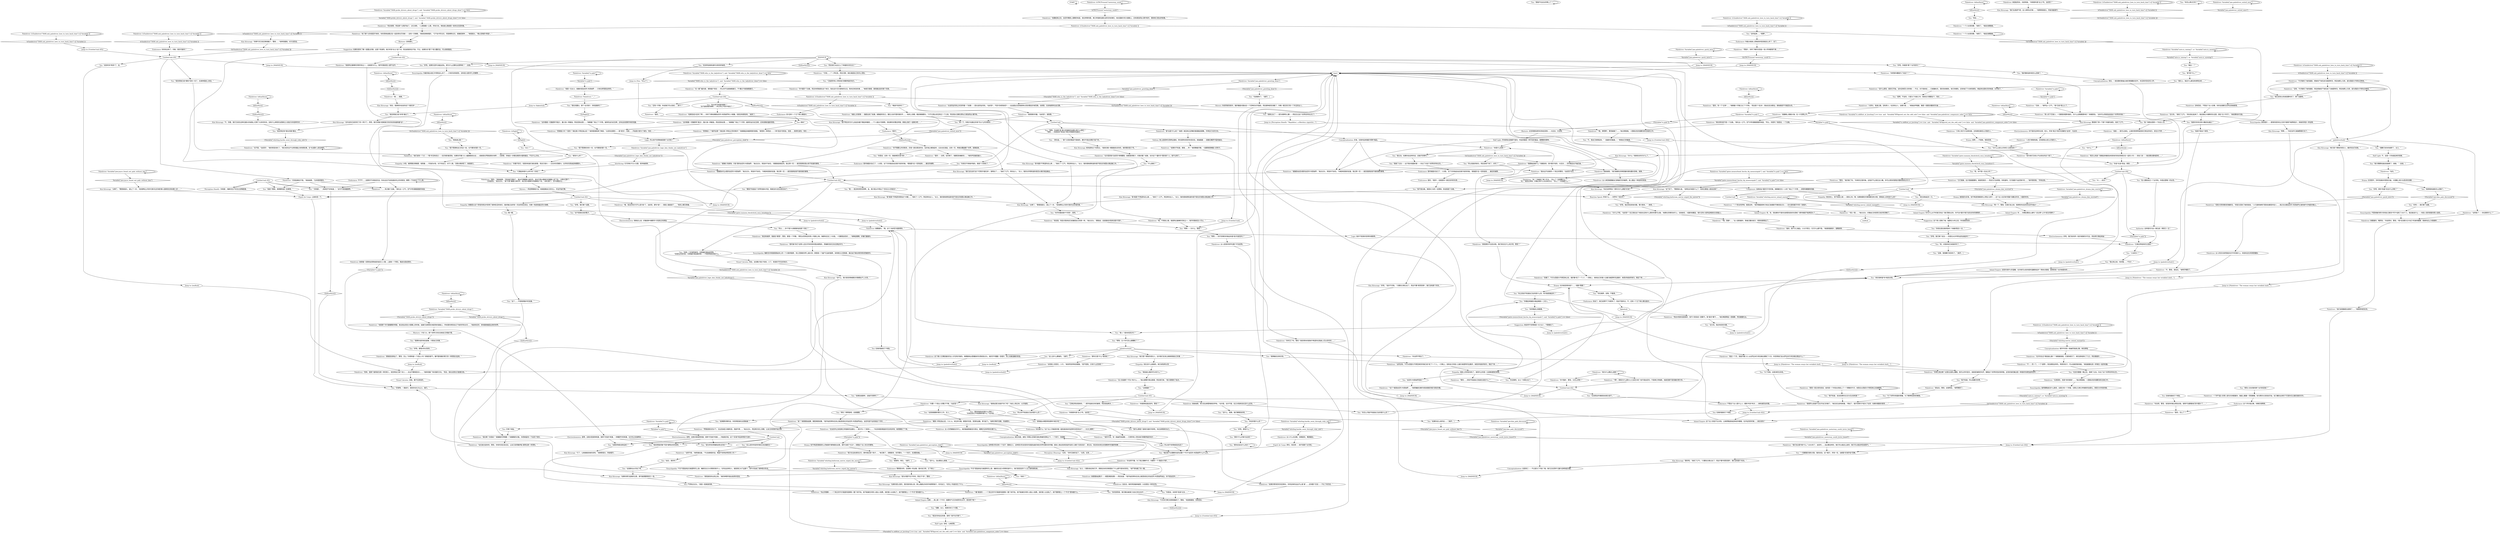 # JAM / PALEDRIVER
# A small, old, shrivelled up mesque woman with thinning hair sits awkwardly on the ledge of a lorry. An empty, glazed look adorns her eyes. She murmurs while nodding her head to the music coming from a radio in her lorry cabin. She wears a squared truck-driver flannel shirt with sleeves wrapped up to her elbows and blue denim dungarees tucked in yellow-brown (Caterpillar) boots.
# ==================================================
digraph G {
	  0 [label="START"];
	  1 [label="input"];
	  2 [label="MAINHUB"];
	  3 [label="You: “我过来之前，你好像……*不在*。”"];
	  4 [label="Paledriver: “*啊*。那我为什么要关心工会老大呢？他不是加百列，不是弗兰考格斯。他甚至都不是埃梅内希尔多。”"];
	  5 [label="You: “我不知道，违法犯罪的生活方式比较刺激？”"];
	  6 [label="You: “然后他们从此过上了幸福快乐的生活？”"];
	  7 [label="You: “我还是不太理解你说的这整个*牛仔*加百列·布恩伽罗什么什么的。”"];
	  8 [label="Paledriver: “你听见了吗，警官？我觉得你的搭档不希望你在我身上花太多时间……”"];
	  9 [label="Paledriver: “我是一位女士，就像你是加百列·布恩伽罗——只有在梦里是这样的。”"];
	  10 [label="Drama: 就是因为灰域。他不希望您脆弱的心灵陷入其中——这个女人在灰域*里面*消磨过时间。大量的时间。"];
	  11 [label="Empathy: 他在担心。但不是担心她——是担心你。嗯。如果她跟任何事情都没有关联，那她身上还有些什么呢？"];
	  12 [label="You: “这不是我在找的靴子。”"];
	  13 [label="Paledriver: “很好。我不关心毒品。小分子而已。它们什么都不是。”她凝视着相片，望眼欲穿。"];
	  14 [label="Volition: 她心底某种东西牵扯着她，奔向某种未知的休息状态。她抽搐着——就像在睡梦中猛地抽动。"];
	  15 [label="You: “你是一个灰域驾驶员。你穿越灰域运送货物。”\n“你是名灰域司机。你穿越灰域运输货物——不管货物具体是什么。”"];
	  16 [label="You: “一切都跟灰域有关联。我的状态。这个案子。所有一切。全都是*灰域学说*范畴。”"];
	  17 [label="Untitled hub (04)"];
	  18 [label="You: “那就不在这台货車上了？”"];
	  19 [label="Paledriver: “不——同一个。一个*滚筒*。现在都是这样的。特质的轮子，可以连接货舱地板。”她指着像玩具一样堆在一起的机器。"];
	  20 [label="You: “南高速公路？”"];
	  21 [label="Paledriver: IsKimHere()"];
	  22 [label="IsKimHere()", shape=diamond];
	  23 [label="!(IsKimHere())", shape=diamond];
	  24 [label="Kim Kitsuragi: “我们去透透气吧。这人病得太厉害……”他默默摇摇头，转身准备离开。"];
	  25 [label="Suggestion: 如果你想多了解一些露比的事，这是个死胡同。她只听到*女士*这个词，而且紧紧抓住不放。不过，如果你对*那个*有兴趣的话，可以继续推进。"];
	  26 [label="Paledriver: IsTaskActive(\"TASK.ask_paledriver_how_to_turn_back_time\")--[[ Variable[ ]]"];
	  27 [label="IsTaskActive(\"TASK.ask_paledriver_how_to_turn_back_time\")--[[ Variable[ ]]", shape=diamond];
	  28 [label="!(IsTaskActive(\"TASK.ask_paledriver_how_to_turn_back_time\")--[[ Variable[ ]])", shape=diamond];
	  29 [label="Kim Kitsuragi: “现在，我想和你谈谈你这个*副任务*……”"];
	  30 [label="Encyclopedia: 你最多能从她口中得知这么多了——只有形状和感觉，没有语义或科学上的解释……"];
	  31 [label="Paledriver: “你想让我去哪？这里也没那么糟糕。我可以听听音乐，或者是海鸥的叫声。看看这个世界的色彩和样貌。这场欢愉的集会是一种很好的调色盘清洁剂……”"];
	  32 [label="Paledriver: 女人来回摇摆着自己那皱巴巴的躯壳，脸上露出一种诡异的笑容。"];
	  33 [label="You: “呃，对我来说已经挺好的了。”"];
	  34 [label="Paledriver: 她耸耸肩，骨头发出噼里啪啦的声响。“也许是。也许不是。反正对我来说也没什么区别。”"];
	  35 [label="You: “你现在是在取笑我吗？你最好配合一点。”"];
	  36 [label="Paledriver: “他是那个年代最耀眼的明星。每当他出现在大银幕上的时候，姑娘们会晕倒在电影院的通道上，学校里的男孩会记下他的所有台词……”她身体后仰，体味着她编造出来的世界。"];
	  37 [label="Kim Kitsuragi: “等等……”你还没开口就被警督拦住了。"];
	  38 [label="Inland Empire: 这是冬夜炉火的温暖。也许她可以给你提供温暖和庇护？再来点香烟，食物和钱？也许她是你的……"];
	  39 [label="Paledriver: IsKimHere()"];
	  40 [label="IsKimHere()", shape=diamond];
	  41 [label="!(IsKimHere())", shape=diamond];
	  42 [label="Kim Kitsuragi: “她只是个惆怅的老妇人。也许我们应该让她继续做自己的事……”"];
	  43 [label="You: 在她的面前打个响指。"];
	  44 [label="Jump to: [paledriverhub2]"];
	  45 [label="Encyclopedia: *牛仔*是指来自马格里特河上游、梅斯克北区大草原的放牛人。他们是坚定的个人主义者和探险家。"];
	  46 [label="Paledriver: Variable[\"gates.manana_blackcheck_ency_boiadeiro\"]"];
	  47 [label="Variable[\"gates.manana_blackcheck_ency_boiadeiro\"]", shape=diamond];
	  48 [label="!(Variable[\"gates.manana_blackcheck_ency_boiadeiro\"])", shape=diamond];
	  49 [label="Paledriver: Variable[\"tc.pale\"]"];
	  50 [label="Variable[\"tc.pale\"]", shape=diamond];
	  51 [label="!(Variable[\"tc.pale\"])", shape=diamond];
	  52 [label="You: “现在请抬起另一只。”"];
	  53 [label="You: “等等，你说那*是*弗兰考格斯的加冕礼是什么意思？”\n“等等……你是说你*参加过*弗兰考格斯的加冕礼……”"];
	  54 [label="You: “我是个警探，我需要知道一些事情。”"];
	  55 [label="You: “我不是白痴。我是RCM的一名警探。别说我是个白痴。”"];
	  56 [label="Paledriver: “她脸上的表情——像是达到了高潮。她胸部的伤口。握在父亲手里的我的手……”她闭上双眼，眼皮微微颤抖。“只不过我从来没有过一个父亲。而且我从没朝无罪女王德洛莉丝·黛开枪。”"];
	  57 [label="Paledriver: “思维插入吗？*混色*？格拉德-卡特拉独占区？”她用香烟填满了肺部。“比危险还要多——是*悲伤*。但是……开始我只是为了谋生。现在……”"];
	  58 [label="Paledriver: “我们在这里*做*什么？4000年了，加百列……没必要这样的。我们可以就这么放弃。我们可以就这样变成蒸汽。”"];
	  59 [label="Conceptualization: 城市中央有一条幽灵高速公路，她在歌唱。"];
	  60 [label="Inland Empire: 你……你确定要这么做吗？还记得*上次*发生的事吗？"];
	  61 [label="Jump to: [fqkimhub]"];
	  62 [label="You: “那*是*什么？”"];
	  63 [label="Paledriver: “不，警官。是钻石。”她咧开嘴笑了。"];
	  64 [label="Paledriver: “那你又是*什么*意思呢？”"];
	  65 [label="You: “奶奶？”"];
	  66 [label="You: “我已经有太多录音要听的了。换个话题吧。”"];
	  67 [label="You: “这首歌也太可怕了吧。”"];
	  68 [label="Paledriver: “当然不是，”她笑着说道。“不过如果是的话，难道不觉得会特别惊人吗？”"];
	  69 [label="Paledriver: “*某人*是……”她点点头，好像自己的意思已经非常清晰了。"];
	  70 [label="Jump to: [MAINHUB]"];
	  71 [label="Paledriver: “在加百列之前是弗兰考格斯的加冕礼——那才叫一个真男人……”你没有看到鞋底的花纹有异常。她把脚放了下来。"];
	  72 [label="Paledriver: 她穿着一双黑色皮革制成的结实工人靴，上面有一个带扣。鞋底也是皮质的。"];
	  73 [label="Jump to: [Perception (Smell): \"'República', a filterless cigarette...\"]"];
	  74 [label="Paledriver: “就像在‘抱紧我，天堂’里的加百列·布恩伽罗。”她点点头，笑容并不亲切。“那跟我是相反的。我记得一切——甚至是那些我从来不知道的事情。”"];
	  75 [label="You: “过度辐射？”"];
	  76 [label="Paledriver: “我只在远处感觉过它。那时我还是个孩子……”她沉默了，双眼紧闭，双手颤抖。“一个孩子。在湖里划船。”"];
	  77 [label="Paledriver: Variable[\"jam.paledriver_drama_kim_worried\"]"];
	  78 [label="Variable[\"jam.paledriver_drama_kim_worried\"]", shape=diamond];
	  79 [label="!(Variable[\"jam.paledriver_drama_kim_worried\"])", shape=diamond];
	  80 [label="Reaction Speed: 所有什么——世界吗？现在吗？"];
	  81 [label="You: “说到时间*倒流*了，金。”"];
	  82 [label="You: “等一下，你刚才说通过灰域*可以*让时间倒流……”"];
	  83 [label="You: “这听起来……*很棒*。”"];
	  84 [label="Endurance: 你在做什么？这个女人可能是你唯一能知道该如何逆转时间的机会了……长点心眼吧！"];
	  85 [label="You: “应该把这件事报告给相关部门。”"];
	  86 [label="You: “好吧。我们换个说法——你是在从B中转站走私毒品吗？”"];
	  87 [label="Paledriver: “我永远不会取笑一个真正的警官，*治安官*先生。”"];
	  88 [label="You: “好吧。那我问你点别的。”"];
	  89 [label="Paledriver: “当然是了——你在期待什么？”"];
	  90 [label="You: “加百列·布恩伽罗是谁？”"];
	  91 [label="You: “我？我是这里的一个执法人员。”"];
	  92 [label="You: “那你*什么时候*会去呢？”"];
	  93 [label="Paledriver: “那是一首古老的民谣，说的是一个年轻女孩爱上了一个勇敢的牛仔。他答应从西部大平原回来之后就娶她。”"];
	  94 [label="You: “我猜最后没有实现。”"];
	  95 [label="You: 打两个响指。"];
	  96 [label="Paledriver: “简单。是那个瘦得皮包骨一样的男人，他觉得自己是个诗人——永远不要相信诗人……”她斜视着广场对面的方向。“而且，我在这里也只能看见他。”"];
	  97 [label="endhub"];
	  98 [label="Jump to: [paledriverhub2]"];
	  99 [label="Jump to: [Untitled hub]"];
	  100 [label="Paledriver: Variable[\"tc.pale\"]"];
	  101 [label="Variable[\"tc.pale\"]", shape=diamond];
	  102 [label="!(Variable[\"tc.pale\"])", shape=diamond];
	  103 [label="You: “你说*长途*货运。那是……”"];
	  104 [label="Jump to: [Untitled hub (04)]"];
	  105 [label="You: “没什么。没必要这么直接。”"];
	  106 [label="You: “女士？”"];
	  107 [label="Paledriver: “当你看着一切像那样*离去*。像大海一样翻滚。然后回到这里……”她朝着广场比了个手势：破碎的战马纪念碑，还有夜晚机器的阴影。"];
	  108 [label="Paledriver: Paledriver: \"...\""];
	  109 [label="Paledriver: Variable[\"whirling.hardie_went_through_ruby_info\"]"];
	  110 [label="Variable[\"whirling.hardie_went_through_ruby_info\"]", shape=diamond];
	  111 [label="!(Variable[\"whirling.hardie_went_through_ruby_info\"])", shape=diamond];
	  112 [label="Kim Kitsuragi: “不。你看，我们已经在这种无厘头的歧路上花费了太多的时间。没有什么神奇的法西斯主义者会为你扭转时间……”"];
	  113 [label="Endurance: 别说了。她已经帮不了你更多了，但这不是终点。不，还有一个王下骑士要去面对。"];
	  114 [label="Paledriver: “是的。怎么了？”"];
	  115 [label="Paledriver: “你把我叫醒就为了说这个？”"];
	  116 [label="You: “你看起来像是对毒品略知一二的人。”"];
	  117 [label="Paledriver: “就这一个月，我就开着U41-A从萨拉米尔泽往格拉德跑了六次。你觉得他们会从萨拉米尔泽往格拉德运什么？”"];
	  118 [label="You: “我想问你有没有兴趣走私毒品？”"];
	  119 [label="You: “那你还会去什么地方？”"];
	  120 [label="Paledriver: “回到大革命期间的梅斯克。”笑容又回到了她的脸庞。“人行道和咖啡厅里到处都是年轻人……我正在去看加百列·布恩伽罗主演的新牛仔电影的路上。”"];
	  121 [label="Paledriver: 这个矮小又满脸皱纹的女人并没有问候你。她跟着电台里播放的东西轻轻点头。她的手中攥着一张相片，脸上挂着温暖的笑容。"];
	  122 [label="You: “抱歉，女士，我想问你几个问题。”"];
	  123 [label="Jump to: [MAINHUB]"];
	  124 [label="Half Light: 不。这是一只伪装起来的怪兽。"];
	  125 [label="Paledriver: “我没有做梦。我就在*那里*，警官。那是一个早春，*黑色太阳背后的男人*刚刚上映。海报有足足二十米高。一切都是金色的……”她眯起眼睛，好像打量着你。"];
	  126 [label="Paledriver: “只有小孩子才会害怕我。还有那些曾经认识我的人。”"];
	  127 [label="Inland Empire: 这个女人有些不太对劲。让她把鞋底抬起来给你看看。也许私刑的时候……她在现场？"];
	  128 [label="Untitled hub (02)"];
	  129 [label="Paledriver: “横穿-卡特拉独占区。U41-A。米拉多尔路。都是好东西。深深的战壕。青鸟高飞。”她再次睁开双眼，浑身颤抖。"];
	  130 [label="Paledriver: 她慢慢抬起靴子——眼里满是轻蔑——然后说道：“我开始觉得你应该让我回到真正的加百列·布恩伽罗身边。你不是加百列……”"];
	  131 [label="Esprit de Corps: 让她休息一下。"];
	  132 [label="Kim Kitsuragi: “那好吧。”他叹了口气。“只要别又晕过去了。而且不要*冥思苦想*。我们没有那个时间。”"];
	  133 [label="Kim Kitsuragi: “我*就是*不希望你这么想……”他叹了一口气，然后转向女人。“女士，我的搭档想知道你是不是在灰域里从事运输工作。”"];
	  134 [label="Paledriver: “*哦，神明啊*，警官破案了……”她点燃香烟。一团银白色的烟雾消失在她的口中。"];
	  135 [label="Perception (Smell): ‘共和国’，梅斯克生产的无过滤嘴香烟。"];
	  136 [label="You: “‘共和国’。”（闻闻空气的味道。）“这可不是很健康啊。”"];
	  137 [label="You: “在狂饮整整一晚之后，我晕了过去，失去了这个世界的所有记忆。”"];
	  138 [label="Interfacing: 它们的轮子又小又圆，是多轴拖車。"];
	  139 [label="Esprit de Corps: 拜托，他在想——她不是那个女司机。"];
	  140 [label="Paledriver: Variable[\"jam.paledriver_perception_child\"]"];
	  141 [label="Variable[\"jam.paledriver_perception_child\"]", shape=diamond];
	  142 [label="!(Variable[\"jam.paledriver_perception_child\"])", shape=diamond];
	  143 [label="Paledriver: “是的——去吧。狂欢够了。我要回到梅斯克……”她的声音越变越小。"];
	  144 [label="You: “你是说，未来将*变成*过去……”"];
	  145 [label="Kim Kitsuragi: “行了，让她接着发她的呆吧。”他默默摇头，转身离开。"];
	  146 [label="Paledriver: “那就是违禁品了，警官。怎么？你想拘留一个老女人吗？那就别客气。像坏蛋埃梅内希尔多一样把我关起来。”"];
	  147 [label="Jump to: [Paledriver: \"The woman sways her wrinkled shell...\"]"];
	  148 [label="Kim Kitsuragi: “她只是个惆怅的老妇人。最好别去打扰她。”"];
	  149 [label="You: “好吧。我还有些其他问题。警方事务。”（继续。）"];
	  150 [label="Empathy: 她像是从这个奇怪的想法中获得了某种苦涩的快乐，就好像过去终有一天会将现在抹去，仿佛一场逐渐逼近的大海啸。"];
	  151 [label="You: “如果变成那样，还能开货車吗？”"];
	  152 [label="Paledriver: “兄弟……”她呼出一口气。“我*已经*是尘土了。”"];
	  153 [label="Electrochemistry: 好吧。我们给你弄一张灰域类的许可证，然后把它卷起来抽！"];
	  154 [label="Jump to: [MAINHUB]"];
	  155 [label="Paledriver: IsKimHere()"];
	  156 [label="IsKimHere()", shape=diamond];
	  157 [label="!(IsKimHere())", shape=diamond];
	  158 [label="Paledriver: “灰域运输也不是。”她耸耸肩。“生命是短暂的。”"];
	  159 [label="You: “我宁愿拥有自己的这一些，也不要你的那一切。”"];
	  160 [label="Paledriver: “长途货运司机之间流传着一个故事——是长途货运司机，*治安官*，不是*灰域驾驶员*——远远超出无线电频率点亮的既定灰域范围。在那里，无线电频率也会沉默。”"];
	  161 [label="Paledriver: Variable[\"TASK.probe_drivers_about_drugs\"]  and  Variable[\"TASK.probe_drivers_about_drugs_done\"] == false"];
	  162 [label="Variable[\"TASK.probe_drivers_about_drugs\"]  and  Variable[\"TASK.probe_drivers_about_drugs_done\"] == false", shape=diamond];
	  163 [label="!(Variable[\"TASK.probe_drivers_about_drugs\"]  and  Variable[\"TASK.probe_drivers_about_drugs_done\"] == false)", shape=diamond];
	  164 [label="Suggestion: 她显然不觉得她是一位‘女士’。不要重复了。"];
	  165 [label="Paledriver: Variable[\"pier.joyce_found_out_pale_without_kim\"]"];
	  166 [label="Variable[\"pier.joyce_found_out_pale_without_kim\"]", shape=diamond];
	  167 [label="!(Variable[\"pier.joyce_found_out_pale_without_kim\"])", shape=diamond];
	  168 [label="Jump to: [endhub]"];
	  169 [label="Kim Kitsuragi: “我们还在进行这个可笑的*副任务*，我明白了……”他叹了口气，转向女人。“夫人，我的伙伴想知道你是否从事灰域运输业。”"];
	  170 [label="You: “你的意思是，我们都会被溺亡在自己的过去中……”"];
	  171 [label="Endurance: 警督是对的。这是唯一的出路。面对自己吧，王下骑士！"];
	  172 [label="Paledriver: IsTaskActive(\"TASK.ask_paledriver_how_to_turn_back_time\")--[[ Variable[ ]]"];
	  173 [label="IsTaskActive(\"TASK.ask_paledriver_how_to_turn_back_time\")--[[ Variable[ ]]", shape=diamond];
	  174 [label="!(IsTaskActive(\"TASK.ask_paledriver_how_to_turn_back_time\")--[[ Variable[ ]])", shape=diamond];
	  175 [label="Paledriver: IsKimHere()"];
	  176 [label="IsKimHere()", shape=diamond];
	  177 [label="!(IsKimHere())", shape=diamond];
	  178 [label="Kim Kitsuragi: “等一下，警探。在我们走之前，我想和你谈谈你的这项*副业*……”"];
	  179 [label="Paledriver: IsTaskActive(\"TASK.ask_paledriver_how_to_turn_back_time\")--[[ Variable[ ]]"];
	  180 [label="IsTaskActive(\"TASK.ask_paledriver_how_to_turn_back_time\")--[[ Variable[ ]]", shape=diamond];
	  181 [label="!(IsTaskActive(\"TASK.ask_paledriver_how_to_turn_back_time\")--[[ Variable[ ]])", shape=diamond];
	  182 [label="Paledriver: 女人仍然蜷缩在栏杆上，她的脑袋随着音乐晃动，眼睛并没有特别在看什么。"];
	  183 [label="You: “我可以算是个昏倒方面的专家吧。你应该照顾好自己。”"];
	  184 [label="Paledriver: “如果你不知道，那就……啐！”她挥舞着手腕，一副要随意解雇人的样子。"];
	  185 [label="Jump to: [MAINHUB]"];
	  186 [label="You: 看一眼。"];
	  187 [label="Jump to: [paledriverhub2]"];
	  188 [label="Paledriver: “它们很美。这才是最重要的。美丽而真实——而且它们会获胜。你知道吗，它们就是*为此而来*的……”她环顾四周。“所有这些。”"];
	  189 [label="Paledriver: 女人恶意的笑声在整个环岛回荡。"];
	  190 [label="Paledriver: “哦，我去的地方可不止是*高*了，治安官。那叫*低*——我陷入最底部了……”她闭上眼沉思着。"];
	  191 [label="You: “好吧——我们换个话题。”"];
	  192 [label="Kim Kitsuragi: “太棒了。”警督摇摇头，退让了一步。“他找野松公司的代表问过灰域的事。”"];
	  193 [label="Paledriver: “无意冒犯，但是*你的搭档*……”她点燃香烟，一团银白色的烟雾消失在她口中。"];
	  194 [label="Paledriver: “就像是《问尘》里的加百列·布恩伽罗。”她点点头，笑容并不亲切。“你看来是我的反面。我记得一切——甚至是那些我不曾知晓的事情。”"];
	  195 [label="Rhetoric: 没有细化。"];
	  196 [label="Paledriver: “也许你去过*南高速公路*？”她看着香烟，它就快熄灭了。她饥渴地吞吐了几口。然后看着你……"];
	  197 [label="You: “它能把所有人带到他们想要停留的地方。”"];
	  198 [label="Empathy: 现在没什么能做的。她已经陷得太深。"];
	  199 [label="Paledriver: Variable[\"TASK.who_is_the_ladydriver\"]  and  Variable[\"TASK.who_is_the_ladydriver_done\"] == false"];
	  200 [label="Variable[\"TASK.who_is_the_ladydriver\"]  and  Variable[\"TASK.who_is_the_ladydriver_done\"] == false", shape=diamond];
	  201 [label="!(Variable[\"TASK.who_is_the_ladydriver\"]  and  Variable[\"TASK.who_is_the_ladydriver_done\"] == false)", shape=diamond];
	  202 [label="Paledriver: IsTHCPresent(\"motorway_south\")"];
	  203 [label="IsTHCPresent(\"motorway_south\")", shape=diamond];
	  204 [label="!(IsTHCPresent(\"motorway_south\"))", shape=diamond];
	  205 [label="Paledriver: “你不需要让时间倒流，灰域一直在搅动时间。当灰域之潮涨起时，过去也在涨起。总有一天，两者会覆盖整个世界。故事结束。”"];
	  206 [label="Endurance: 你能从她身上获取到的信息就这么多了，没了。"];
	  207 [label="Paledriver: “思想植入？*噪声处理*？格拉德-卡特拉主导的秩序？”她细细品味着肺里的香烟。“那里有一种奇迹——一种*悲哀*的奇迹。但是……我得先谋生。现在……”"];
	  208 [label="Endurance: *是你*。"];
	  209 [label="Jump to: [paledriverhub1]"];
	  210 [label="Jump to: [Paledriver: \"The woman sways her wrinkled shell...\"]"];
	  211 [label="Paledriver: IsTaskActive(\"TASK.ask_paledriver_how_to_turn_back_time\")--[[ Variable[ ]]"];
	  212 [label="IsTaskActive(\"TASK.ask_paledriver_how_to_turn_back_time\")--[[ Variable[ ]]", shape=diamond];
	  213 [label="!(IsTaskActive(\"TASK.ask_paledriver_how_to_turn_back_time\")--[[ Variable[ ]])", shape=diamond];
	  214 [label="You: “你在做梦。怠惰，不着调。”"];
	  215 [label="You: “那你到底拉的是什么货呢？”\n“你肯定自己不知道拖的是什么？也许是……”"];
	  216 [label="You: “这是很重要的警方工作，夫人。”"];
	  217 [label="You: “没什么，我猜。我们聊聊别的吧。”"];
	  218 [label="You: “你之前说不知道自己拉的是什么货。有可能是毒品吗？”"];
	  219 [label="You: “艾弗拉特派我来的。”（把手指放在你的鼻侧，然后轻拍两次。）"];
	  220 [label="You: “我没问你钻石的事，是吧？我不在乎那个。”"];
	  221 [label="Paledriver: 没有回应。不管这个女人在哪，你的话语都无法传达到她那里。"];
	  222 [label="Jump to: [Paledriver: \"The woman sways her wrinkled shell...\"]"];
	  223 [label="Jump to: [MAINHUB]"];
	  224 [label="Paledriver: Variable[\"auto.is_raining\"]  or  Variable[\"auto.is_snowing\"]"];
	  225 [label="Variable[\"auto.is_raining\"]  or  Variable[\"auto.is_snowing\"]", shape=diamond];
	  226 [label="!(Variable[\"auto.is_raining\"]  or  Variable[\"auto.is_snowing\"])", shape=diamond];
	  227 [label="Untitled hub"];
	  228 [label="Paledriver: “是的，有一个*主角*……”她朝着十字路口比了个手势。“而且是个*反派*。我站在反派那边。那条路是不可能回头的。”"];
	  229 [label="Kim Kitsuragi: “女士，只要封条没有打开，顾客往你的货車里放了什么都不是你的责任。”他严肃地看了你一眼。"];
	  230 [label="Paledriver: “结果变成大狂欢了啊……你的下颌轮廓跟加百列·布恩伽罗有1/3相像，但是没有那些球。”她笑了。"];
	  231 [label="Paledriver: “拍摄结束之后，加百列嘴唇上酒精的味道，他在停車场里。弗兰考格斯加冕礼那天的玫瑰花，他在雷赫尔的大楼梯上。还有德洛莉丝·黛中枪时，猎枪枪口冒出的轻烟。”"];
	  232 [label="Paledriver: 女人什么也没看，双眼紧闭，嘴唇蠕动。"];
	  233 [label="Paledriver: “小孩子都很怕我。还有那些以前认识我的人。”"];
	  234 [label="Jump to: [Untitled hub (05)]"];
	  235 [label="Paledriver: IsKimHere()"];
	  236 [label="IsKimHere()", shape=diamond];
	  237 [label="!(IsKimHere())", shape=diamond];
	  238 [label="Endurance: 是时候面对自己了，人对影。当下次你独自站在镜子前的时候，*那就是*这一切的结局……最后的摊牌。"];
	  239 [label="Paledriver: “就像是《金空》里的加百列·布恩伽罗。”她点点头，笑容并不亲切。“你看来是我的反面。我记得一切——甚至是那些我不曾知晓的事情。”"];
	  240 [label="You: “因为所有货物都会穿过灰域？”"];
	  241 [label="You: “我猜你说的有些道理。只管自己的事。”"];
	  242 [label="Jump to: [paledriverhub2]"];
	  243 [label="Encyclopedia: 那张相片——使用的是世纪之交的*玻璃干板照相法*。和她的笑容一样金黄。"];
	  244 [label="You: “等等，五十年代怎么就糟糕了？”"];
	  245 [label="Paledriver: “这是某人的回忆，小子。”她突然变得有些粗鲁。“是不是我，又有什么区别呢？”"];
	  246 [label="Authority: 这样提问只会一事无成！再努力一点！"];
	  247 [label="Paledriver: “也不是，*治安官*。”她的笑容消失了。“我已经完全不记得双腿之间的那些事。在*长途路*上是没用的。”"];
	  248 [label="You: “所以……你*不是*大家都害怕的那个司机？”"];
	  249 [label="Untitled hub"];
	  250 [label="Shivers: 一阵恶寒朝她扑去。她凝望着自己的内心，牙齿开始打颤。"];
	  251 [label="Paledriver: “也许是其他*治安官*来唤醒我，查看我的靴子，问我问题？或者，也许这个*嘉年华*里的某个人。我不记得了。”"];
	  252 [label="Paledriver: “一个小女孩的脚，”她笑了。“很适合脚踏板。”"];
	  253 [label="Paledriver: “你看不到它。但是你知道它就在那里。而且它很大——比任何东西都大。比所有东西加起来都要大。”"];
	  254 [label="Paledriver: “没什么感觉。直到它开始。当你足够深入的时候——不过，对于我来说……它就像秋天。深灰色和橙色，街灯的橙色，还有电灯下大树的颜色。闻起来也是秋天的味道，太可怕了。”"];
	  255 [label="Kim Kitsuragi: “你还没弄明白？那你为什么要提*灰域*？”"];
	  256 [label="Jump to: [MAINHUB]"];
	  257 [label="You: “没事，很抱歉打扰到你了。”[离开。]"];
	  258 [label="Paledriver: “你就想知道这些吗，警官？”"];
	  259 [label="You: “如果要你猜的话，你觉得是谁在这里贩毒？”"];
	  260 [label="Paledriver: “我很早以前就不太在乎自己的事了。”她无忧无虑地笑着。“再说了，我开货車可不是为了拉货，如果你懂我的意思……”"];
	  261 [label="Paledriver: “警官……你知不知道自己到底在说些什么？”"];
	  262 [label="You: “其实我希望*你*能告诉我。”"];
	  263 [label="paledriverhub1"];
	  264 [label="Paledriver: “男人的下巴很小，一切都是用塑料做的。为什么会需要塑料呢？”她嗤笑到。“当你可以用琥珀创造这个世界的时候？”"];
	  265 [label="Jump to: [MAINHUB]"];
	  266 [label="You: “等等——为什么，警督？”"];
	  267 [label="Untitled hub"];
	  268 [label="You: （转向金。）“那个古怪的鞋底不是她的。脚印不是这双靴子留下的。”"];
	  269 [label="Paledriver: “是的，”她耸耸肩。“然后就不再是了。我也不再握着父亲的手。他也不再从雷赫尔的楼梯上走下去。人群也沉默了。”\n“灰域损伤，”她点点头。“我*只是*握着父亲的手。他正走从雷赫尔的楼梯走下去。人群沉默了。空中满是灰尘……”"];
	  270 [label="Paledriver: “就像晚上看着大海。在一片漆黑之中。”"];
	  271 [label="Paledriver: “*城市中央，有一条幽灵高速路——它把所有人带向他们想要停留的地方……”"];
	  272 [label="Jump to: [MAINHUB]"];
	  273 [label="Untitled hub (02)"];
	  274 [label="You: “你从来不知道的事情？”\n“你不曾知晓的事情……所以你让*时间*倒流了！”"];
	  275 [label="You: “它看起来是什么样子的？灰域？”"];
	  276 [label="Jump to: [Untitled hub (04)]"];
	  277 [label="You: “南高速公路的尽头有什么？”"];
	  278 [label="Conceptualization: 她在消退。身陷一种难以言喻的凌乱情绪的控制之下。一个孩子。消退着。"];
	  279 [label="Untitled hub (02)"];
	  280 [label="You: “没关系。我还有别的问题。”"];
	  281 [label="Encyclopedia: 这种意识形态有一个名字：重熵主义，这种意识形态信仰并渴望加速灰域在世界范围内的传播，直到人类达到其信徒所说的人类的“安息状态”，即过去、现在和未来在永恒精神中的最终和解……"];
	  282 [label="Paledriver: IsTaskActive(\"TASK.ask_paledriver_how_to_turn_back_time\")--[[ Variable[ ]]"];
	  283 [label="IsTaskActive(\"TASK.ask_paledriver_how_to_turn_back_time\")--[[ Variable[ ]]", shape=diamond];
	  284 [label="!(IsTaskActive(\"TASK.ask_paledriver_how_to_turn_back_time\")--[[ Variable[ ]])", shape=diamond];
	  285 [label="Kim Kitsuragi: “你俩今天已经足够烧脑了，警探……”他审视着她。对方没回话。"];
	  286 [label="Endurance: 是的，*是的*。这就是你一直在找寻的东西……"];
	  287 [label="Paledriver: Variable[\"whirling.bathroom_mirror_wiped_the_mirror\"]"];
	  288 [label="Variable[\"whirling.bathroom_mirror_wiped_the_mirror\"]", shape=diamond];
	  289 [label="!(Variable[\"whirling.bathroom_mirror_wiped_the_mirror\"])", shape=diamond];
	  290 [label="You: “事实上，我还什么都没有想明白呢……”"];
	  291 [label="Paledriver: “美……很美。”"];
	  292 [label="Paledriver: “你是什么意思？”"];
	  293 [label="You: “我真不是这个意思。”"];
	  294 [label="Paledriver: “我为什么要这么做呢？”"];
	  295 [label="You: “为了世界共和国的荣耀。为了精神和身体的解放。”"];
	  296 [label="Half Light: 该死。让她回答。"];
	  297 [label="Paledriver: “钻石挺合适你的，警官。你有时间应该试试。让自己变得像伊娃·德秀拉斯一样漂亮。”"];
	  298 [label="Empathy: 她脸上的笑容消失了，取而代之的是一头困兽谨慎的神情。"];
	  299 [label="Drama: 在背景中，你听到美妙的管弦乐曲，大银幕上是少女恳求的双眼……"];
	  300 [label="You: “钻石，真的吗？”"];
	  301 [label="You: “好吧，那你*到底*在拉什么货呢？”"];
	  302 [label="You: “所以他放弃骑马，然后安顿下来了，对吗？”"];
	  303 [label="You: “为什么？”"];
	  304 [label="You: “这么说你年轻的时候生活在梅斯克？”"];
	  305 [label="You: “等等——你开货車的时候会有很*高*的感觉吗？”"];
	  306 [label="Kim Kitsuragi: “没什么。我只是觉得她跟任何事都扯不上关系。”"];
	  307 [label="Encyclopedia: 虽然跟鞋底没什么联系，这里又有一个矛盾，无罪之王弗兰考格斯的加冕礼。那是500年前的事。"];
	  308 [label="Paledriver: “……有点像个白痴。”她吐出一口气。空气中弥漫着甜甜的味道。"];
	  309 [label="You: “我晕过去了——因为纯粹的心酸——然后忘记这个世界的所有记忆了。”"];
	  310 [label="Jump to: [MAINHUB]"];
	  311 [label="You: “我宁愿拥有你的一切，也不要我的那一切。”"];
	  312 [label="Perception (Hearing): “女孩，”你听见她的话了。“女孩。女孩……”"];
	  313 [label="Electrochemistry: 你不喜欢这样的论调，老大。所有*真正*的好东西都在*此地*，在此刻……"];
	  314 [label="Kim Kitsuragi: “我不明白你为什么如此执着于看起来像是……*个人副业*的事情，但如果你非要这样做，那就让我们一起解决吧……”"];
	  315 [label="Paledriver: IsTaskActive(\"TASK.ask_paledriver_how_to_turn_back_time\")--[[ Variable[ ]]"];
	  316 [label="IsTaskActive(\"TASK.ask_paledriver_how_to_turn_back_time\")--[[ Variable[ ]]", shape=diamond];
	  317 [label="!(IsTaskActive(\"TASK.ask_paledriver_how_to_turn_back_time\")--[[ Variable[ ]])", shape=diamond];
	  318 [label="You: “我好像知道你是怎么回事了。”"];
	  319 [label="Paledriver: “你刚刚叫我*女士*吗，治安官？”"];
	  320 [label="Paledriver: “艾弗拉特他妈的又是谁？”"];
	  321 [label="Drama: 也许她觉得你是个……*腐败*警察？"];
	  322 [label="Paledriver: “没关系，”她叹了口气。“现在我记起来了，我还困在大堵車的队伍里，困在*五十年代*。”她轻蔑地补充道。"];
	  323 [label="Jump to: [paledriverhub1]"];
	  324 [label="You: “某人？是你的回忆吗？”"];
	  325 [label="You: “呃，你不是一位女士吗？”"];
	  326 [label="Encyclopedia: *牛仔*是指来自马格里特河上游、梅斯克北方大草原的牧牛人。马列拉这样的人，就是港口大门边那个，把牛仔变成了某种意识形态。"];
	  327 [label="Paledriver: Variable[\"tc.pale\"]"];
	  328 [label="Variable[\"tc.pale\"]", shape=diamond];
	  329 [label="!(Variable[\"tc.pale\"])", shape=diamond];
	  330 [label="Visual Calculus: 而且，这双靴子是37码的。小了。有很多不符合的地方。"];
	  331 [label="Paledriver: IsKimHere()"];
	  332 [label="IsKimHere()", shape=diamond];
	  333 [label="!(IsKimHere())", shape=diamond];
	  334 [label="You: “你怎么穿过它的？”"];
	  335 [label="Paledriver: “在一艘飞艇内部，钢铁窗户背后——所以你不会直接看着它。不*建议*你直接看着它。”"];
	  336 [label="Logic: 所以他不觉得她就是那个女司机？"];
	  337 [label="Paledriver: IsNight()"];
	  338 [label="IsNight()", shape=diamond];
	  339 [label="!(IsNight())", shape=diamond];
	  340 [label="Paledriver: 她竖起耳朵，向前倾身。“你刚刚叫我*女士*吗，治安官？”"];
	  341 [label="Endurance: 是时候面对自己了，人对影。当下次你独自站在镜子前的时候，*那就是*这一切的结局……最后的摊牌。"];
	  342 [label="Paledriver: “如果你等待的时间足够长，你将迎来的远远不止是‘爱’……还有整个历史——汽化了的历史。”"];
	  343 [label="Paledriver: 她看着你，嘲弄到。“你说得对，警官。*我*应该更关注*自己*的身体健康。感谢你这么为我着想……”"];
	  344 [label="Jump to: [MAINHUB]"];
	  345 [label="Paledriver: 她瞪着你。“哦，这个*治安官*挺聪明的。”"];
	  346 [label="paledriverhub2"];
	  347 [label="You: 严肃地点点头。“真是一首美丽的歌。”"];
	  348 [label="Jump to: [paledriverhub1]"];
	  349 [label="You: “别人跟我说过一个女司机。你是这里唯一的女性。”"];
	  350 [label="You: “那别人告诉我的那个女司机是谁？”"];
	  351 [label="Jump to: [endhub]"];
	  352 [label="Encyclopedia: 坏蛋埃梅内希尔多用自己那双*坏手*掐死了300个人。我还能说什么——有些人真的很喜欢把人掐死。"];
	  353 [label="Paledriver: “一个苍白的梦境，就是这样。”她伴随着某种只有自己能懂的节奏轻轻点头——目光凝视着手中的一张相片。"];
	  354 [label="You: “什么路线？”"];
	  355 [label="Composure: 当她说出*嘉年华*的时候，她朝着空无一人的广场比了个手势——那里有雕像和机器。"];
	  356 [label="You: “大……反派？”"];
	  357 [label="You: “为什么以前认识你的人会害怕你？”"];
	  358 [label="Untitled hub (04)"];
	  359 [label="Paledriver: “大家伙。高速公路。没有男人，也没有女人。全都只是……”她独自哼唱着，像是一段重复播放的乐曲……"];
	  360 [label="Kim Kitsuragi: “我*就是*不希望你这么做……”他叹了一口气，然后转向女人。“女士，我的搭档想知道你是不是在灰域里从事运输工作。”"];
	  361 [label="Paledriver: “你*就是*个白痴。而且你把我困在这个地方。陷在这片花天酒地的生活。除非还有别的事……”她熄灭香烟，凝视着远处的某个东西。"];
	  362 [label="Paledriver: “他们说我像是去度假了……”她默默地回复到。"];
	  363 [label="Endurance: 这个评价很正确，你确实很寒碜。"];
	  364 [label="Suggestion: 这个男人控制了她。就算在50年之后，你也能感觉到……"];
	  365 [label="Paledriver: IsKimHere()"];
	  366 [label="IsKimHere()", shape=diamond];
	  367 [label="!(IsKimHere())", shape=diamond];
	  368 [label="You: “先谢谢你了。”[离开。]"];
	  369 [label="Paledriver: Variable[\"jam.paledriver_quick_intro\"]"];
	  370 [label="Variable[\"jam.paledriver_quick_intro\"]", shape=diamond];
	  371 [label="!(Variable[\"jam.paledriver_quick_intro\"])", shape=diamond];
	  372 [label="Paledriver: 她耸耸肩。“他们随便往货車里塞的那些蠢东西咯，我猜。”"];
	  373 [label="You: “那我能从哪里得到那种*体验*呢？”"];
	  374 [label="Paledriver: “你*老娘*，警官。又怎么样呢？”"];
	  375 [label="You: “为了贸易，这是洲的生命线。”"];
	  376 [label="You: “我不知道，所以我要问你啊。”"];
	  377 [label="Paledriver: “或者——我可以放松，让我的思想带我回到它想去的地方。前往大平原……”"];
	  378 [label="Paledriver: “那我猜你不会告诉我，我们现在在什么地方吧，警官？”"];
	  379 [label="Paledriver: “没有，牛仔勒死了他的最爱，然后把她的尸体扔进了马格里特河。然后他跨上马背，因为西部大平原在召唤他。”"];
	  380 [label="You: “这个……不是我想象中的发展。”"];
	  381 [label="Paledriver: 一个帅气逼人的男人直勾勾地看着你，脑袋上戴着一顶宽檐帽。他乌黑的头发宛如浮油，如刀雕刻出来的下巴是你见过最完美的杰作。"];
	  382 [label="Paledriver: “我怎么知道？我看起来像是会和其他司机经常搅合在一起的人吗——到处八卦——我还要去看电影呢……”"];
	  383 [label="Kim Kitsuragi: “我想这里已经差不多了吧？”他合上笔记本，以示强调。"];
	  384 [label="Paledriver: “哦，不用担心我。我是附近最棒的司机之一。我开的路线没人可以。”"];
	  385 [label="Paledriver: “罗蒙诺索夫的乡下。尤达克纳亚-泽姆利亚。西部平原……”她点点头，然后再次闭上双眼，让自己的思想开始沉溺……"];
	  386 [label="You: “厉害啊。一路前行，直到你也化为尘土，姐们。”"];
	  387 [label="Jump to: [Untitled hub (03)]"];
	  388 [label="Conceptualization: 背后，一首安静的歌曲从她的車厢飘向空中。你没有听到任何人声。"];
	  389 [label="Paledriver: “那*会是*什么呢？”她把一根没有过滤嘴的香烟插进烟嘴，手伸往灯光的方向。"];
	  390 [label="You: “不。我自己刚想起来。”（指着你的脑袋。）“用我自己的脑袋。”"];
	  391 [label="Paledriver: “我在想你是不是一个白痴。”她吐出一口气。空气中弥漫着甜甜的味道。“所以，你是吗？我是说，一个白痴。”"];
	  392 [label="You: “而且……”"];
	  393 [label="Kim Kitsuragi: “今天你们俩已经够烧脑的了，警探。”他查看着她。没有回应。"];
	  394 [label="Paledriver: “而这对我来说就很好。我不介意变成一团雾汽。我*喜欢*雾汽……”她在嘴里聚起一团烟雾，然后缓缓吐出。"];
	  395 [label="You: “我觉得还有*很长的路*要走。”"];
	  396 [label="Kim Kitsuragi: “因为问题不在于时间，而在于*你*，警探……”"];
	  397 [label="Paledriver: Variable[\"whirling.mirror_inland_warned\"]"];
	  398 [label="Variable[\"whirling.mirror_inland_warned\"]", shape=diamond];
	  399 [label="!(Variable[\"whirling.mirror_inland_warned\"])", shape=diamond];
	  400 [label="You: “但测颅说她知道时光倒流的秘密。”"];
	  401 [label="You: “你的鞋底让我看看。”"];
	  402 [label="Paledriver: “我要毒品做什么？我看到的，我*感觉*到的，大反派……任何毒品也不能匹敌。”"];
	  403 [label="You: “如果你这么说的话……”[离开。]"];
	  404 [label="Paledriver: IsKimHere()"];
	  405 [label="IsKimHere()", shape=diamond];
	  406 [label="!(IsKimHere())", shape=diamond];
	  407 [label="Kim Kitsuragi: “如果你想引起她的注意，那可能需要再用力一些。”"];
	  408 [label="Paledriver: “你必须理解——一个真正的牛仔渴望的是拥有一整个地平线。他不能被任何男人或女人拖累。他的爱人太自私了。她不懂得爱上一个*牛仔*意味着什么。”"];
	  409 [label="Paledriver: “你当然不明白了。”"];
	  410 [label="You: 在她的面前打个响指。"];
	  411 [label="Electrochemistry: 按她这么说，好像某种*麻醉剂*才是真正的原因。"];
	  412 [label="Paledriver: “一个小女孩的脚，”她笑了。“很适合脚踏板。”"];
	  413 [label="Jump to: [MAINHUB]"];
	  414 [label="You: “好吧。我们换个话题。”"];
	  415 [label="You: “你开的路线很*不寻常*，是吧。”"];
	  416 [label="Untitled hub"];
	  417 [label="You: “难道不危险吗？”"];
	  418 [label="You: “感觉什么样？”"];
	  419 [label="Paledriver: “*天啦……*”一声叹息。然后沉默，她在凝望自己的内心深处。"];
	  420 [label="Paledriver: “别傻了。牛仔从西部大平原回来之后，就好像*变了一个人*。一天晚上，他和自己的爱人沿着马格里特河边散步，她恳求他放弃骑马，稳定下来……”"];
	  421 [label="You: “我在找露比，那个*女司机*。你知道她吗？”"];
	  422 [label="Jump to: [MAINHUB]"];
	  423 [label="You: “我觉得我已经*非常*接近了。”"];
	  424 [label="fqkimhub"];
	  425 [label="Jump to: [You: \"Who?\"]"];
	  426 [label="Kim Kitsuragi: 警督想了想一下那个吊着的身影。他叹了口气。"];
	  427 [label="Paledriver: Variable[\"gates.measurhead_fascha_dq_measurepale\"]  and  Variable[\"tc.pale\"] == false"];
	  428 [label="Variable[\"gates.measurhead_fascha_dq_measurepale\"]  and  Variable[\"tc.pale\"] == false", shape=diamond];
	  429 [label="!(Variable[\"gates.measurhead_fascha_dq_measurepale\"]  and  Variable[\"tc.pale\"] == false)", shape=diamond];
	  430 [label="Paledriver: “你要一个老女人的靴子干嘛，*治安官*？”"];
	  431 [label="You: “好吧。如果你没参与毒品走私，那为什么还要在这里等呢？”（总结。）"];
	  432 [label="You: “你拉的是什么货？”"];
	  433 [label="Jump to: [Paledriver: \"The woman sways her wrinkled shell...\"]"];
	  434 [label="You: “毒品！？”"];
	  435 [label="Paledriver: “警官，”她问候了你。“你来的正是时候。这鬼天气让我无法入睡。你可以用你的那些问题给我找点乐子。”"];
	  436 [label="You: “我只需要知道这些就够了，谢谢。”（总结。）"];
	  437 [label="Jump to: [paledriverhub1]"];
	  438 [label="Conceptualization: 灰域。在我听起来像是*那种*毒品。"];
	  439 [label="You: “你其实不用保护我的。我是个大男孩了。”"];
	  440 [label="You: “要是不知道这个世界的基本术语，我就没办法在这里活动了。”"];
	  441 [label="You: “是啊，不会的。只是为了侦查工作。我现在只需要这个。现在……”"];
	  442 [label="Empathy: 乡愁。被禁锢在車厢里，摇晃着……可怕的乡愁。对于你自己。对于人类。它都太难承受了。她很爱它。"];
	  443 [label="Paledriver: “到了那个点你是回不来的。你的思想会跟过往一起变得光芒四射——会有一次弹跳。”她轻轻弹掉烟灰。“它不会书写记忆，而是擦除记忆。就像是某种……”她摇摇头。“难以言喻的*终结*。”"];
	  444 [label="Paledriver: Variable[\"jam.paledriver_motorway_south_lyrics_heard\"]"];
	  445 [label="Variable[\"jam.paledriver_motorway_south_lyrics_heard\"]", shape=diamond];
	  446 [label="!(Variable[\"jam.paledriver_motorway_south_lyrics_heard\"])", shape=diamond];
	  447 [label="Kim Kitsuragi: “太棒了。”警督摇摇头，退让了一步。“他找野松公司的代表问过灰域的事--结果现在到处跟人讲……”"];
	  448 [label="Paledriver: Variable[\"pier.kim_pale_discussed\"]"];
	  449 [label="Variable[\"pier.kim_pale_discussed\"]", shape=diamond];
	  450 [label="!(Variable[\"pier.kim_pale_discussed\"])", shape=diamond];
	  451 [label="Paledriver: “牛仔勒死了他的最爱，把她的尸体扔进马格里特河。然后他跨上马背，因为西部大平原在召唤他。”"];
	  452 [label="Endurance: 不管这个女人是什么人，都和*时间*有关……她知道回去的路。"];
	  453 [label="Paledriver: “你去吧，警官。发现的时候记得告诉我。我等不及要看他们的*报告*了……”"];
	  454 [label="Paledriver: “哈？”你碰到了某个开关。“怎么了？你想要什么？”\n“哈？”她回过神来，好像之前什么也没发生过。“怎么了？你想要什么？”"];
	  455 [label="You: “所以你不知道自己拉的是什么货？”"];
	  456 [label="Jump to: [MAINHUB]"];
	  457 [label="Paledriver: 女人的目光依然固定在手中的相片上。收音机还在背景里播放。"];
	  458 [label="Paledriver: “那是直到你出现之前。”她的神情传递出指责的信息。"];
	  459 [label="You: “好吧。那是什么？”"];
	  460 [label="Paledriver: “钻石。”"];
	  461 [label="Paledriver: “*哦，西姆*……”女人凝视着你，思绪又飘向他方，想其他事情去了。"];
	  462 [label="Paledriver: Variable[\"tc.oddfoot_at_lynching\"] == true  and   Variable[\"XP.figured_out_the_odd_sole\"] == false  and  Variable[\"jam.paledriver_composure_soles\"] == false"];
	  463 [label="Variable[\"tc.oddfoot_at_lynching\"] == true  and   Variable[\"XP.figured_out_the_odd_sole\"] == false  and  Variable[\"jam.paledriver_composure_soles\"] == false", shape=diamond];
	  464 [label="!(Variable[\"tc.oddfoot_at_lynching\"] == true  and   Variable[\"XP.figured_out_the_odd_sole\"] == false  and  Variable[\"jam.paledriver_composure_soles\"] == false)", shape=diamond];
	  465 [label="Untitled hub (03)"];
	  466 [label="Paledriver: “很英勇的剂量，*治安官*。很英勇。”"];
	  467 [label="Paledriver: “而且很黑。然后那个过程开始了。记忆消除。一公里接着一公里。所有方向。南高速公路就是一条有去无回的路。”"];
	  468 [label="Logic: 所以他不觉得她是走私犯？"];
	  469 [label="Shivers: 你突然感觉很冷。就好像面对面站在一个恐怖的对手面前。然后那种感觉消散了，你唯一看见的只有一个年迈的女人。"];
	  470 [label="Paledriver: Variable[\"jam.paledriver_exited_once\"]"];
	  471 [label="Variable[\"jam.paledriver_exited_once\"]", shape=diamond];
	  472 [label="!(Variable[\"jam.paledriver_exited_once\"])", shape=diamond];
	  473 [label="Paledriver: “*警视*，你所了解的东西连一张小传单都填不满……”"];
	  474 [label="Endurance: 但*还有*一个王下骑士要面对。"];
	  475 [label="Endurance: 不不不……如果你不对她说实话，你永远也不会知道如何让时间倒流。解释一下你发生了什么事。"];
	  476 [label="You: “我昏了过去——出于我对祖国的爱——失去了对这个世界的所有记忆。”"];
	  477 [label="Paledriver: “我是附近最棒的货車司机之一，这就是为什么。我开的路线别人都不会开。”"];
	  478 [label="You: 在她的面前打个响指。"];
	  479 [label="You: “工会老大？”"];
	  480 [label="Paledriver: “我在哪？你是谁？”就像魔术师唤醒一个被催眠的对象，你把她猛地一下拉回了现实。"];
	  481 [label="You: “这儿没什么要做的。”[离开。]"];
	  482 [label="Paledriver: “当然没有。牛仔从西部大平原回来的时候已经*变了*一个人。一天晚上，他和自己的爱人沿着马格里特河边散步，她恳求他放弃骑马，稳定下来……”"];
	  483 [label="You: “我想我知道是怎么回事了。”"];
	  484 [label="Paledriver: Variable[\"tc.pale\"]"];
	  485 [label="Variable[\"tc.pale\"]", shape=diamond];
	  486 [label="!(Variable[\"tc.pale\"])", shape=diamond];
	  487 [label="Visual Calculus: 没错。看不见其他的。"];
	  488 [label="Kim Kitsuragi: “好吧。”他并不买账。“只要别又晕过去了。而且不要*冥思苦想*。我们没有那个时间。”"];
	  489 [label="Kim Kitsuragi: “我*就是*不希望你想到这个问题……”他叹了一口气，然后转向女人。“女士，我的搭档想知道你是不是在灰域里从事运输工作。”"];
	  490 [label="You: “我觉得我已经*拥有*你的一切了，在某种程度上来说。”"];
	  491 [label="Paledriver: Variable[\"jam.paledriver_logic_kim_thinks_not_ladydriver\"]"];
	  492 [label="Variable[\"jam.paledriver_logic_kim_thinks_not_ladydriver\"]", shape=diamond];
	  493 [label="!(Variable[\"jam.paledriver_logic_kim_thinks_not_ladydriver\"])", shape=diamond];
	  494 [label="Jump to: [Untitled hub (02)]"];
	  495 [label="Inland Empire: 如果……真心爱一个牛仔，就要死气沉沉地漂浮在水中，顺流而下呢？"];
	  496 [label="Endurance: 你的机会来了。问她，真的可能吗？"];
	  497 [label="Kim Kitsuragi: “如果你是认真的，真的真的很认真，那么我建议你好好地照照镜子，问问自己，*实际上*到底发生了什么……”"];
	  498 [label="Inland Empire: 但，但，但如果你不喜欢在那里找到的东西呢？那时候就不能再回头了……"];
	  499 [label="Inland Empire: 你为什么从不听我们的话？我们警告过你，你不会*喜欢*镜子会告诉你的事情的……"];
	  500 [label="Kim Kitsuragi: “这下好了。”警督摇头道，“他明白灰域是什么了，他现在要逢人就说这事了……”"];
	  501 [label="Jump to: [MAINHUB]"];
	  502 [label="You: “你怎么可能不知道自己拉的是什么货？”"];
	  503 [label="You: “如果货物是违禁品呢？”"];
	  504 [label="Paledriver: “那时候*你们*这帮人还在可怜的革命里自相残杀，而梅斯克却正处在黄金年代。”"];
	  505 [label="You: “你没事吧，女士？你晕过去了。”"];
	  506 [label="Paledriver: “你当然不懂。为了真正理解牛仔，你要听一下‘西部大平原’。”"];
	  507 [label="Paledriver: “*这个*就是加百列·布恩伽罗……”她把镶嵌在奢华琥珀相框的相片拿给你看。"];
	  508 [label="Logic: 她并不是真的觉得你很聪明。"];
	  509 [label="Paledriver: 没反应。她的笑容越来越宽；头发是铅一样的灰色。"];
	  510 [label="Electrochemistry: 是啊，这绝对是某种刺激，某种*可怕的*刺激。一种睡梦中的刺激。也许你之后搞明白……"];
	  511 [label="Electrochemistry: 是啊，这绝对是某种刺激，某种*可怕的*刺激……可能是灰域。这个*灰域*听起来特别*见鬼*。"];
	  512 [label="Drama: 他不希望您脆弱的心灵被某件事物困在这里，某件与案子*无关*，却跟这个女人有关的事物。"];
	  513 [label="Half Light: 所有那些话我都不喜欢。听起来像是一种可怕的毒品。最糟糕的那种。"];
	  514 [label="Untitled hub (02)"];
	  515 [label="Drama: 是啊……不是她。相信吾辈。"];
	  516 [label="Paledriver: “因为他们已经认不出现在的这个我了。”"];
	  517 [label="Paledriver: “有些是。有些对我来说已经像是自己的家一样。”她点点头。“要我说，这些路线对我来说很*寻常*。”"];
	  518 [label="You: “哦——我没有冥思苦想啊，金。我只是从中得出了*存在主义的结论*。”"];
	  519 [label="Untitled hub (03)"];
	  520 [label="You: “还有一件事。你说我们可以变成……蒸汽？”"];
	  521 [label="Untitled hub (05)"];
	  522 [label="Paledriver: “他们说有一个点——*我*并没有经过——在灰域的最深处。如果你开着U41-A偏离路线太远……或者是在罗蒙诺索夫地带……在那里，你每走一步都会离家乡越来越远，不论什么方向。”"];
	  523 [label="Paledriver: “没人知道那个*尽头*有什么……”她从烟嘴中拿出香烟，然后熄灭掉。“我只是瞥到了起点。”"];
	  524 [label="You: “谢谢你。再见。”[离开。]"];
	  525 [label="You: “你是说，总有一天，我能够回归到*爱*。”"];
	  526 [label="Kim Kitsuragi: “这句话你已经叨叨了好一阵子了。然而，我们好像只是离我们的实际目标越来越*远*……”"];
	  527 [label="You: 是谁？"];
	  528 [label="Paledriver: IsTaskActive(\"TASK.ask_paledriver_how_to_turn_back_time\")--[[ Variable[ ]]"];
	  529 [label="IsTaskActive(\"TASK.ask_paledriver_how_to_turn_back_time\")--[[ Variable[ ]]", shape=diamond];
	  530 [label="!(IsTaskActive(\"TASK.ask_paledriver_how_to_turn_back_time\")--[[ Variable[ ]])", shape=diamond];
	  531 [label="Paledriver: Variable[\"jam.paledriver_greeting_done\"]"];
	  532 [label="Variable[\"jam.paledriver_greeting_done\"]", shape=diamond];
	  533 [label="!(Variable[\"jam.paledriver_greeting_done\"])", shape=diamond];
	  534 [label="You: “昏过去。如果你会这样的话，还能开货車吗？”"];
	  535 [label="You: “好吧。你就是*那个*女司机吗？”"];
	  536 [label="You: “拜托？帮帮我吧。这很重要。”"];
	  537 [label="Paledriver: “是钻石，警官。这很明显。”她咧嘴笑了。"];
	  538 [label="Rhetoric: 十有八九，那个世界只存在在她自己的脑子里。"];
	  539 [label="Paledriver: Variable[\"TASK.probe_drivers_about_drugs\"]"];
	  540 [label="Variable[\"TASK.probe_drivers_about_drugs\"]", shape=diamond];
	  541 [label="!(Variable[\"TASK.probe_drivers_about_drugs\"])", shape=diamond];
	  542 [label="You: “我觉得我好像*不是*很明白你的意思。”"];
	  543 [label="Kim Kitsuragi: “为什么？我刚告诉你为什么了。”"];
	  544 [label="You: “抱歉打扰你的美梦了，女士。”"];
	  545 [label="Paledriver: “为什么不呢，*治安官*？反正我在这个地狱也没有什么更好的事可以做。”她靠在货車的扶手上。在她身后，大量的收藏品、相片还有小装饰品堆放在仪表盘上。"];
	  546 [label="Paledriver: IsKimHere()"];
	  547 [label="IsKimHere()", shape=diamond];
	  548 [label="!(IsKimHere())", shape=diamond];
	  549 [label="Encyclopedia: 梅斯克共和国是蒙迪洲上的一个大联邦国家，领土范围是世界上最大的。那里是一个盛产石油的国家，采用君主立宪制度，最近由于极右倾的倾向而被排斥。"];
	  550 [label="Jump to: [Untitled hub (02)]"];
	  551 [label="Paledriver: “请？”她慢慢抬起脚，眼里满是轻蔑。“我开始觉得你应该让我回到真正的加百列·布恩伽罗身边。加百列是不会用请这个字的……”"];
	  552 [label="Kim Kitsuragi: 他快速地记了些笔记。“我其实看一眼就能告诉你的。她的鞋码是37号。”"];
	  553 [label="Rhetoric: 总觉得那些修饰词有些耳熟——大反派，大动荡。"];
	  554 [label="Conceptualization: 这是死亡——不过是为了宇宙？哦，我们正在思考*活着*这种狗屁问题。"];
	  555 [label="Paledriver: “当你看着一切像那样*离去*。像大海一样翻滚。然后回到这里……”她朝着广场比了个手势。破碎的战马纪念碑，还有远处铿锵作响的机器。"];
	  556 [label="Paledriver: “是的。”"];
	  557 [label="Paledriver: “*最*美丽的——一个真正的牛仔渴望的是拥有一整个地平线。他不能被任何男人或女人拖累。他的爱人太自私了。她不懂得爱上一个*牛仔*意味着什么。”"];
	  558 [label="Jump to: [endhub]"];
	  559 [label="Paledriver: IsTaskActive(\"TASK.ask_paledriver_how_to_turn_back_time\")--[[ Variable[ ]]"];
	  560 [label="IsTaskActive(\"TASK.ask_paledriver_how_to_turn_back_time\")--[[ Variable[ ]]", shape=diamond];
	  561 [label="!(IsTaskActive(\"TASK.ask_paledriver_how_to_turn_back_time\")--[[ Variable[ ]])", shape=diamond];
	  0 -> 0
	  1 -> 531
	  2 -> 2
	  2 -> 420
	  2 -> 6
	  2 -> 431
	  2 -> 400
	  2 -> 367
	  2 -> 115
	  2 -> 535
	  2 -> 317
	  3 -> 38
	  4 -> 514
	  5 -> 260
	  6 -> 419
	  7 -> 506
	  8 -> 127
	  9 -> 108
	  10 -> 178
	  11 -> 178
	  12 -> 411
	  13 -> 153
	  14 -> 184
	  15 -> 330
	  16 -> 132
	  17 -> 417
	  17 -> 520
	  17 -> 333
	  17 -> 274
	  17 -> 61
	  18 -> 18
	  19 -> 137
	  20 -> 159
	  21 -> 21
	  21 -> 22
	  22 -> 392
	  25 -> 324
	  25 -> 279
	  26 -> 26
	  26 -> 27
	  27 -> 496
	  28 -> 521
	  29 -> 423
	  30 -> 275
	  31 -> 376
	  32 -> 1
	  33 -> 257
	  34 -> 217
	  34 -> 502
	  35 -> 86
	  36 -> 538
	  37 -> 147
	  38 -> 262
	  39 -> 40
	  39 -> 39
	  40 -> 41
	  41 -> 291
	  42 -> 198
	  43 -> 403
	  44 -> 345
	  45 -> 65
	  45 -> 458
	  46 -> 46
	  46 -> 47
	  47 -> 325
	  48 -> 44
	  49 -> 49
	  49 -> 50
	  50 -> 511
	  51 -> 510
	  52 -> 70
	  53 -> 268
	  54 -> 131
	  55 -> 360
	  56 -> 416
	  56 -> 74
	  56 -> 82
	  57 -> 336
	  58 -> 16
	  59 -> 196
	  59 -> 276
	  60 -> 364
	  61 -> 423
	  62 -> 290
	  63 -> 295
	  64 -> 245
	  65 -> 509
	  66 -> 221
	  67 -> 407
	  68 -> 300
	  69 -> 97
	  70 -> 1
	  71 -> 329
	  72 -> 51
	  73 -> 134
	  74 -> 273
	  75 -> 465
	  76 -> 105
	  76 -> 524
	  77 -> 77
	  77 -> 78
	  78 -> 178
	  79 -> 10
	  80 -> 149
	  81 -> 168
	  82 -> 472
	  83 -> 206
	  84 -> 271
	  85 -> 452
	  86 -> 33
	  87 -> 154
	  88 -> 146
	  89 -> 343
	  90 -> 507
	  91 -> 377
	  92 -> 119
	  93 -> 5
	  93 -> 93
	  94 -> 482
	  95 -> 480
	  96 -> 487
	  98 -> 345
	  99 -> 266
	  100 -> 100
	  100 -> 101
	  101 -> 152
	  102 -> 320
	  103 -> 358
	  104 -> 357
	  105 -> 229
	  106 -> 418
	  107 -> 57
	  108 -> 421
	  109 -> 109
	  109 -> 110
	  110 -> 232
	  111 -> 247
	  112 -> 395
	  113 -> 424
	  114 -> 127
	  115 -> 264
	  116 -> 401
	  117 -> 433
	  117 -> 375
	  118 -> 293
	  119 -> 119
	  120 -> 457
	  121 -> 242
	  122 -> 220
	  123 -> 1
	  124 -> 436
	  125 -> 504
	  126 -> 515
	  127 -> 1
	  128 -> 265
	  128 -> 414
	  128 -> 190
	  128 -> 150
	  129 -> 385
	  129 -> 84
	  129 -> 182
	  130 -> 71
	  131 -> 386
	  132 -> 554
	  133 -> 192
	  134 -> 390
	  135 -> 519
	  136 -> 157
	  137 -> 193
	  138 -> 275
	  139 -> 7
	  140 -> 140
	  140 -> 141
	  141 -> 494
	  142 -> 311
	  144 -> 393
	  146 -> 351
	  147 -> 31
	  148 -> 210
	  149 -> 545
	  150 -> 186
	  151 -> 383
	  152 -> 264
	  153 -> 320
	  154 -> 1
	  155 -> 155
	  155 -> 156
	  156 -> 228
	  157 -> 386
	  158 -> 136
	  158 -> 308
	  158 -> 54
	  159 -> 522
	  160 -> 466
	  161 -> 161
	  161 -> 162
	  162 -> 467
	  163 -> 7
	  164 -> 324
	  164 -> 348
	  165 -> 165
	  165 -> 166
	  166 -> 447
	  167 -> 446
	  168 -> 96
	  169 -> 192
	  170 -> 393
	  171 -> 396
	  172 -> 172
	  172 -> 173
	  173 -> 174
	  175 -> 176
	  175 -> 175
	  176 -> 177
	  177 -> 112
	  178 -> 60
	  179 -> 179
	  179 -> 180
	  180 -> 451
	  181 -> 550
	  182 -> 278
	  183 -> 342
	  184 -> 99
	  185 -> 1
	  186 -> 380
	  187 -> 345
	  188 -> 79
	  189 -> 8
	  190 -> 48
	  191 -> 352
	  192 -> 415
	  193 -> 307
	  194 -> 273
	  195 -> 25
	  196 -> 19
	  197 -> 361
	  198 -> 277
	  199 -> 200
	  199 -> 199
	  200 -> 335
	  201 -> 160
	  202 -> 202
	  202 -> 203
	  203 -> 231
	  204 -> 223
	  205 -> 169
	  205 -> 525
	  205 -> 143
	  206 -> 473
	  207 -> 336
	  208 -> 237
	  209 -> 262
	  210 -> 31
	  211 -> 211
	  211 -> 212
	  212 -> 399
	  213 -> 402
	  213 -> 302
	  214 -> 113
	  215 -> 373
	  216 -> 129
	  217 -> 432
	  218 -> 116
	  219 -> 319
	  220 -> 296
	  221 -> 322
	  222 -> 31
	  223 -> 1
	  224 -> 224
	  224 -> 225
	  225 -> 434
	  226 -> 181
	  227 -> 11
	  227 -> 267
	  227 -> 52
	  228 -> 484
	  229 -> 130
	  230 -> 314
	  231 -> 559
	  232 -> 139
	  233 -> 357
	  234 -> 521
	  235 -> 235
	  235 -> 236
	  236 -> 284
	  237 -> 205
	  238 -> 286
	  239 -> 273
	  240 -> 344
	  241 -> 88
	  242 -> 345
	  243 -> 37
	  244 -> 263
	  245 -> 187
	  246 -> 320
	  247 -> 247
	  248 -> 125
	  249 -> 304
	  249 -> 240
	  249 -> 542
	  249 -> 503
	  250 -> 128
	  251 -> 354
	  252 -> 412
	  253 -> 275
	  254 -> 441
	  255 -> 80
	  256 -> 1
	  258 -> 501
	  259 -> 95
	  260 -> 410
	  261 -> 514
	  262 -> 321
	  263 -> 64
	  263 -> 121
	  263 -> 481
	  263 -> 42
	  263 -> 409
	  263 -> 94
	  264 -> 91
	  264 -> 118
	  265 -> 1
	  266 -> 305
	  267 -> 353
	  268 -> 552
	  269 -> 250
	  270 -> 391
	  271 -> 468
	  272 -> 1
	  273 -> 80
	  273 -> 15
	  273 -> 518
	  273 -> 440
	  274 -> 230
	  275 -> 269
	  276 -> 16
	  277 -> 523
	  278 -> 281
	  279 -> 256
	  279 -> 477
	  280 -> 209
	  281 -> 312
	  282 -> 282
	  282 -> 283
	  283 -> 234
	  284 -> 20
	  285 -> 28
	  286 -> 55
	  287 -> 288
	  287 -> 287
	  288 -> 396
	  289 -> 498
	  290 -> 254
	  291 -> 29
	  292 -> 213
	  292 -> 534
	  293 -> 63
	  294 -> 294
	  294 -> 4
	  294 -> 374
	  295 -> 260
	  296 -> 464
	  297 -> 386
	  298 -> 505
	  298 -> 90
	  298 -> 261
	  299 -> 483
	  299 -> 301
	  300 -> 67
	  301 -> 371
	  302 -> 378
	  303 -> 543
	  304 -> 68
	  305 -> 189
	  306 -> 326
	  307 -> 226
	  308 -> 72
	  309 -> 73
	  310 -> 1
	  311 -> 522
	  312 -> 494
	  313 -> 233
	  314 -> 208
	  315 -> 315
	  315 -> 316
	  316 -> 83
	  317 -> 271
	  318 -> 388
	  319 -> 163
	  320 -> 479
	  321 -> 218
	  321 -> 117
	  321 -> 214
	  322 -> 91
	  322 -> 243
	  322 -> 118
	  323 -> 262
	  324 -> 244
	  325 -> 188
	  326 -> 65
	  326 -> 458
	  327 -> 328
	  327 -> 327
	  328 -> 9
	  329 -> 512
	  330 -> 306
	  331 -> 331
	  331 -> 332
	  332 -> 426
	  333 -> 133
	  334 -> 334
	  335 -> 17
	  336 -> 491
	  337 -> 337
	  337 -> 338
	  338 -> 106
	  339 -> 555
	  340 -> 24
	  342 -> 393
	  343 -> 362
	  344 -> 1
	  345 -> 508
	  346 -> 544
	  346 -> 323
	  346 -> 303
	  346 -> 148
	  346 -> 89
	  347 -> 557
	  348 -> 262
	  349 -> 246
	  350 -> 381
	  351 -> 96
	  352 -> 343
	  353 -> 69
	  354 -> 384
	  355 -> 11
	  355 -> 267
	  356 -> 227
	  357 -> 516
	  358 -> 435
	  358 -> 356
	  358 -> 349
	  358 -> 102
	  359 -> 270
	  360 -> 192
	  361 -> 528
	  362 -> 276
	  363 -> 114
	  364 -> 35
	  365 -> 365
	  365 -> 366
	  366 -> 144
	  368 -> 469
	  369 -> 369
	  369 -> 370
	  370 -> 456
	  371 -> 120
	  372 -> 32
	  372 -> 454
	  373 -> 183
	  374 -> 514
	  375 -> 260
	  376 -> 537
	  377 -> 546
	  378 -> 321
	  379 -> 346
	  379 -> 379
	  379 -> 66
	  380 -> 407
	  381 -> 363
	  382 -> 103
	  383 -> 455
	  384 -> 266
	  385 -> 249
	  386 -> 151
	  387 -> 464
	  388 -> 103
	  389 -> 104
	  389 -> 14
	  390 -> 488
	  391 -> 134
	  392 -> 252
	  393 -> 23
	  394 -> 280
	  395 -> 111
	  396 -> 497
	  397 -> 397
	  397 -> 398
	  398 -> 499
	  399 -> 59
	  400 -> 425
	  401 -> 429
	  402 -> 355
	  402 -> 292
	  402 -> 239
	  402 -> 372
	  402 -> 87
	  403 -> 167
	  404 -> 404
	  404 -> 405
	  405 -> 539
	  406 -> 480
	  407 -> 347
	  408 -> 495
	  409 -> 222
	  410 -> 403
	  411 -> 248
	  412 -> 412
	  413 -> 1
	  414 -> 12
	  415 -> 517
	  416 -> 389
	  416 -> 53
	  416 -> 438
	  416 -> 439
	  417 -> 56
	  418 -> 253
	  419 -> 197
	  420 -> 298
	  421 -> 339
	  422 -> 1
	  423 -> 526
	  424 -> 394
	  424 -> 422
	  425 -> 527
	  426 -> 313
	  427 -> 427
	  427 -> 428
	  428 -> 500
	  429 -> 164
	  430 -> 536
	  430 -> 216
	  430 -> 215
	  431 -> 30
	  432 -> 459
	  433 -> 31
	  434 -> 62
	  435 -> 255
	  436 -> 460
	  437 -> 262
	  438 -> 292
	  438 -> 87
	  438 -> 239
	  439 -> 131
	  440 -> 131
	  441 -> 359
	  442 -> 275
	  443 -> 195
	  444 -> 444
	  444 -> 445
	  445 -> 58
	  446 -> 276
	  447 -> 131
	  448 -> 448
	  448 -> 449
	  449 -> 446
	  450 -> 191
	  451 -> 346
	  451 -> 379
	  451 -> 66
	  452 -> 550
	  453 -> 114
	  454 -> 255
	  455 -> 259
	  456 -> 1
	  457 -> 262
	  458 -> 345
	  459 -> 92
	  460 -> 299
	  461 -> 13
	  462 -> 462
	  462 -> 463
	  463 -> 126
	  464 -> 1
	  465 -> 258
	  465 -> 34
	  465 -> 219
	  465 -> 430
	  466 -> 416
	  466 -> 82
	  467 -> 443
	  468 -> 7
	  469 -> 387
	  470 -> 470
	  470 -> 471
	  472 -> 142
	  473 -> 204
	  474 -> 527
	  475 -> 136
	  475 -> 475
	  475 -> 308
	  476 -> 238
	  477 -> 98
	  478 -> 453
	  479 -> 3
	  480 -> 297
	  481 -> 558
	  482 -> 298
	  483 -> 450
	  484 -> 485
	  484 -> 486
	  485 -> 437
	  486 -> 553
	  487 -> 386
	  488 -> 554
	  489 -> 192
	  490 -> 522
	  491 -> 492
	  491 -> 493
	  492 -> 7
	  493 -> 138
	  494 -> 278
	  495 -> 122
	  496 -> 521
	  497 -> 170
	  498 -> 364
	  499 -> 364
	  500 -> 80
	  500 -> 289
	  501 -> 1
	  502 -> 116
	  503 -> 145
	  504 -> 549
	  505 -> 321
	  506 -> 45
	  507 -> 185
	  508 -> 320
	  509 -> 123
	  510 -> 240
	  510 -> 542
	  510 -> 503
	  511 -> 240
	  511 -> 542
	  511 -> 503
	  512 -> 76
	  513 -> 372
	  513 -> 292
	  513 -> 87
	  513 -> 239
	  514 -> 85
	  514 -> 413
	  515 -> 357
	  516 -> 103
	  517 -> 266
	  518 -> 489
	  519 -> 136
	  519 -> 308
	  519 -> 54
	  519 -> 135
	  520 -> 556
	  521 -> 310
	  521 -> 81
	  521 -> 490
	  521 -> 158
	  522 -> 442
	  523 -> 75
	  524 -> 171
	  525 -> 341
	  526 -> 395
	  527 -> 207
	  528 -> 529
	  528 -> 530
	  529 -> 474
	  530 -> 309
	  531 -> 532
	  531 -> 533
	  532 -> 201
	  533 -> 368
	  534 -> 476
	  535 -> 318
	  536 -> 551
	  537 -> 295
	  538 -> 241
	  539 -> 540
	  539 -> 541
	  540 -> 406
	  541 -> 36
	  542 -> 408
	  543 -> 402
	  544 -> 124
	  545 -> 461
	  546 -> 547
	  546 -> 548
	  547 -> 382
	  548 -> 455
	  549 -> 43
	  550 -> 127
	  551 -> 71
	  552 -> 251
	  553 -> 513
	  554 -> 272
	  555 -> 57
	  556 -> 194
	  557 -> 495
	  558 -> 96
	  559 -> 560
	  559 -> 561
	  560 -> 285
	  561 -> 55
}

